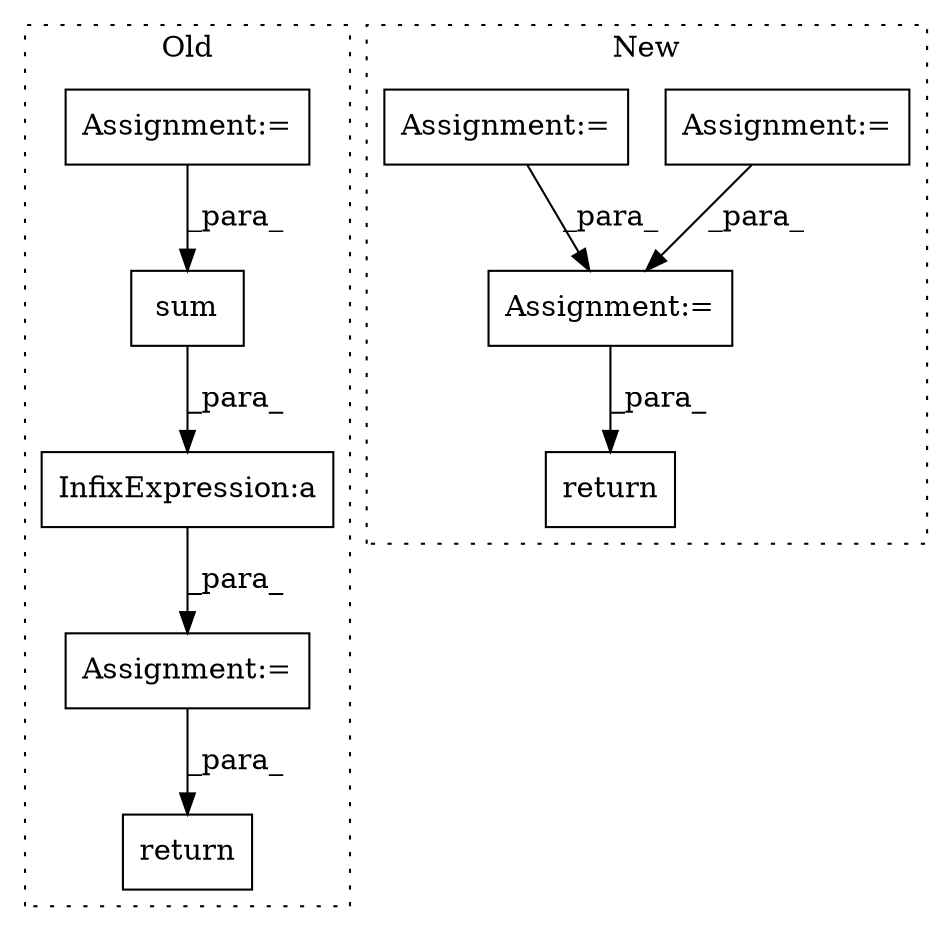 digraph G {
subgraph cluster0 {
1 [label="sum" a="32" s="20526,20539" l="4,1" shape="box"];
3 [label="return" a="41" s="20878" l="7" shape="box"];
6 [label="Assignment:=" a="7" s="20499" l="1" shape="box"];
7 [label="Assignment:=" a="7" s="20598" l="38" shape="box"];
9 [label="InfixExpression:a" a="27" s="20644" l="8" shape="box"];
label = "Old";
style="dotted";
}
subgraph cluster1 {
2 [label="return" a="41" s="27244" l="7" shape="box"];
4 [label="Assignment:=" a="7" s="27090" l="1" shape="box"];
5 [label="Assignment:=" a="7" s="27156" l="1" shape="box"];
8 [label="Assignment:=" a="7" s="27198" l="1" shape="box"];
label = "New";
style="dotted";
}
1 -> 9 [label="_para_"];
4 -> 8 [label="_para_"];
5 -> 8 [label="_para_"];
6 -> 3 [label="_para_"];
7 -> 1 [label="_para_"];
8 -> 2 [label="_para_"];
9 -> 6 [label="_para_"];
}